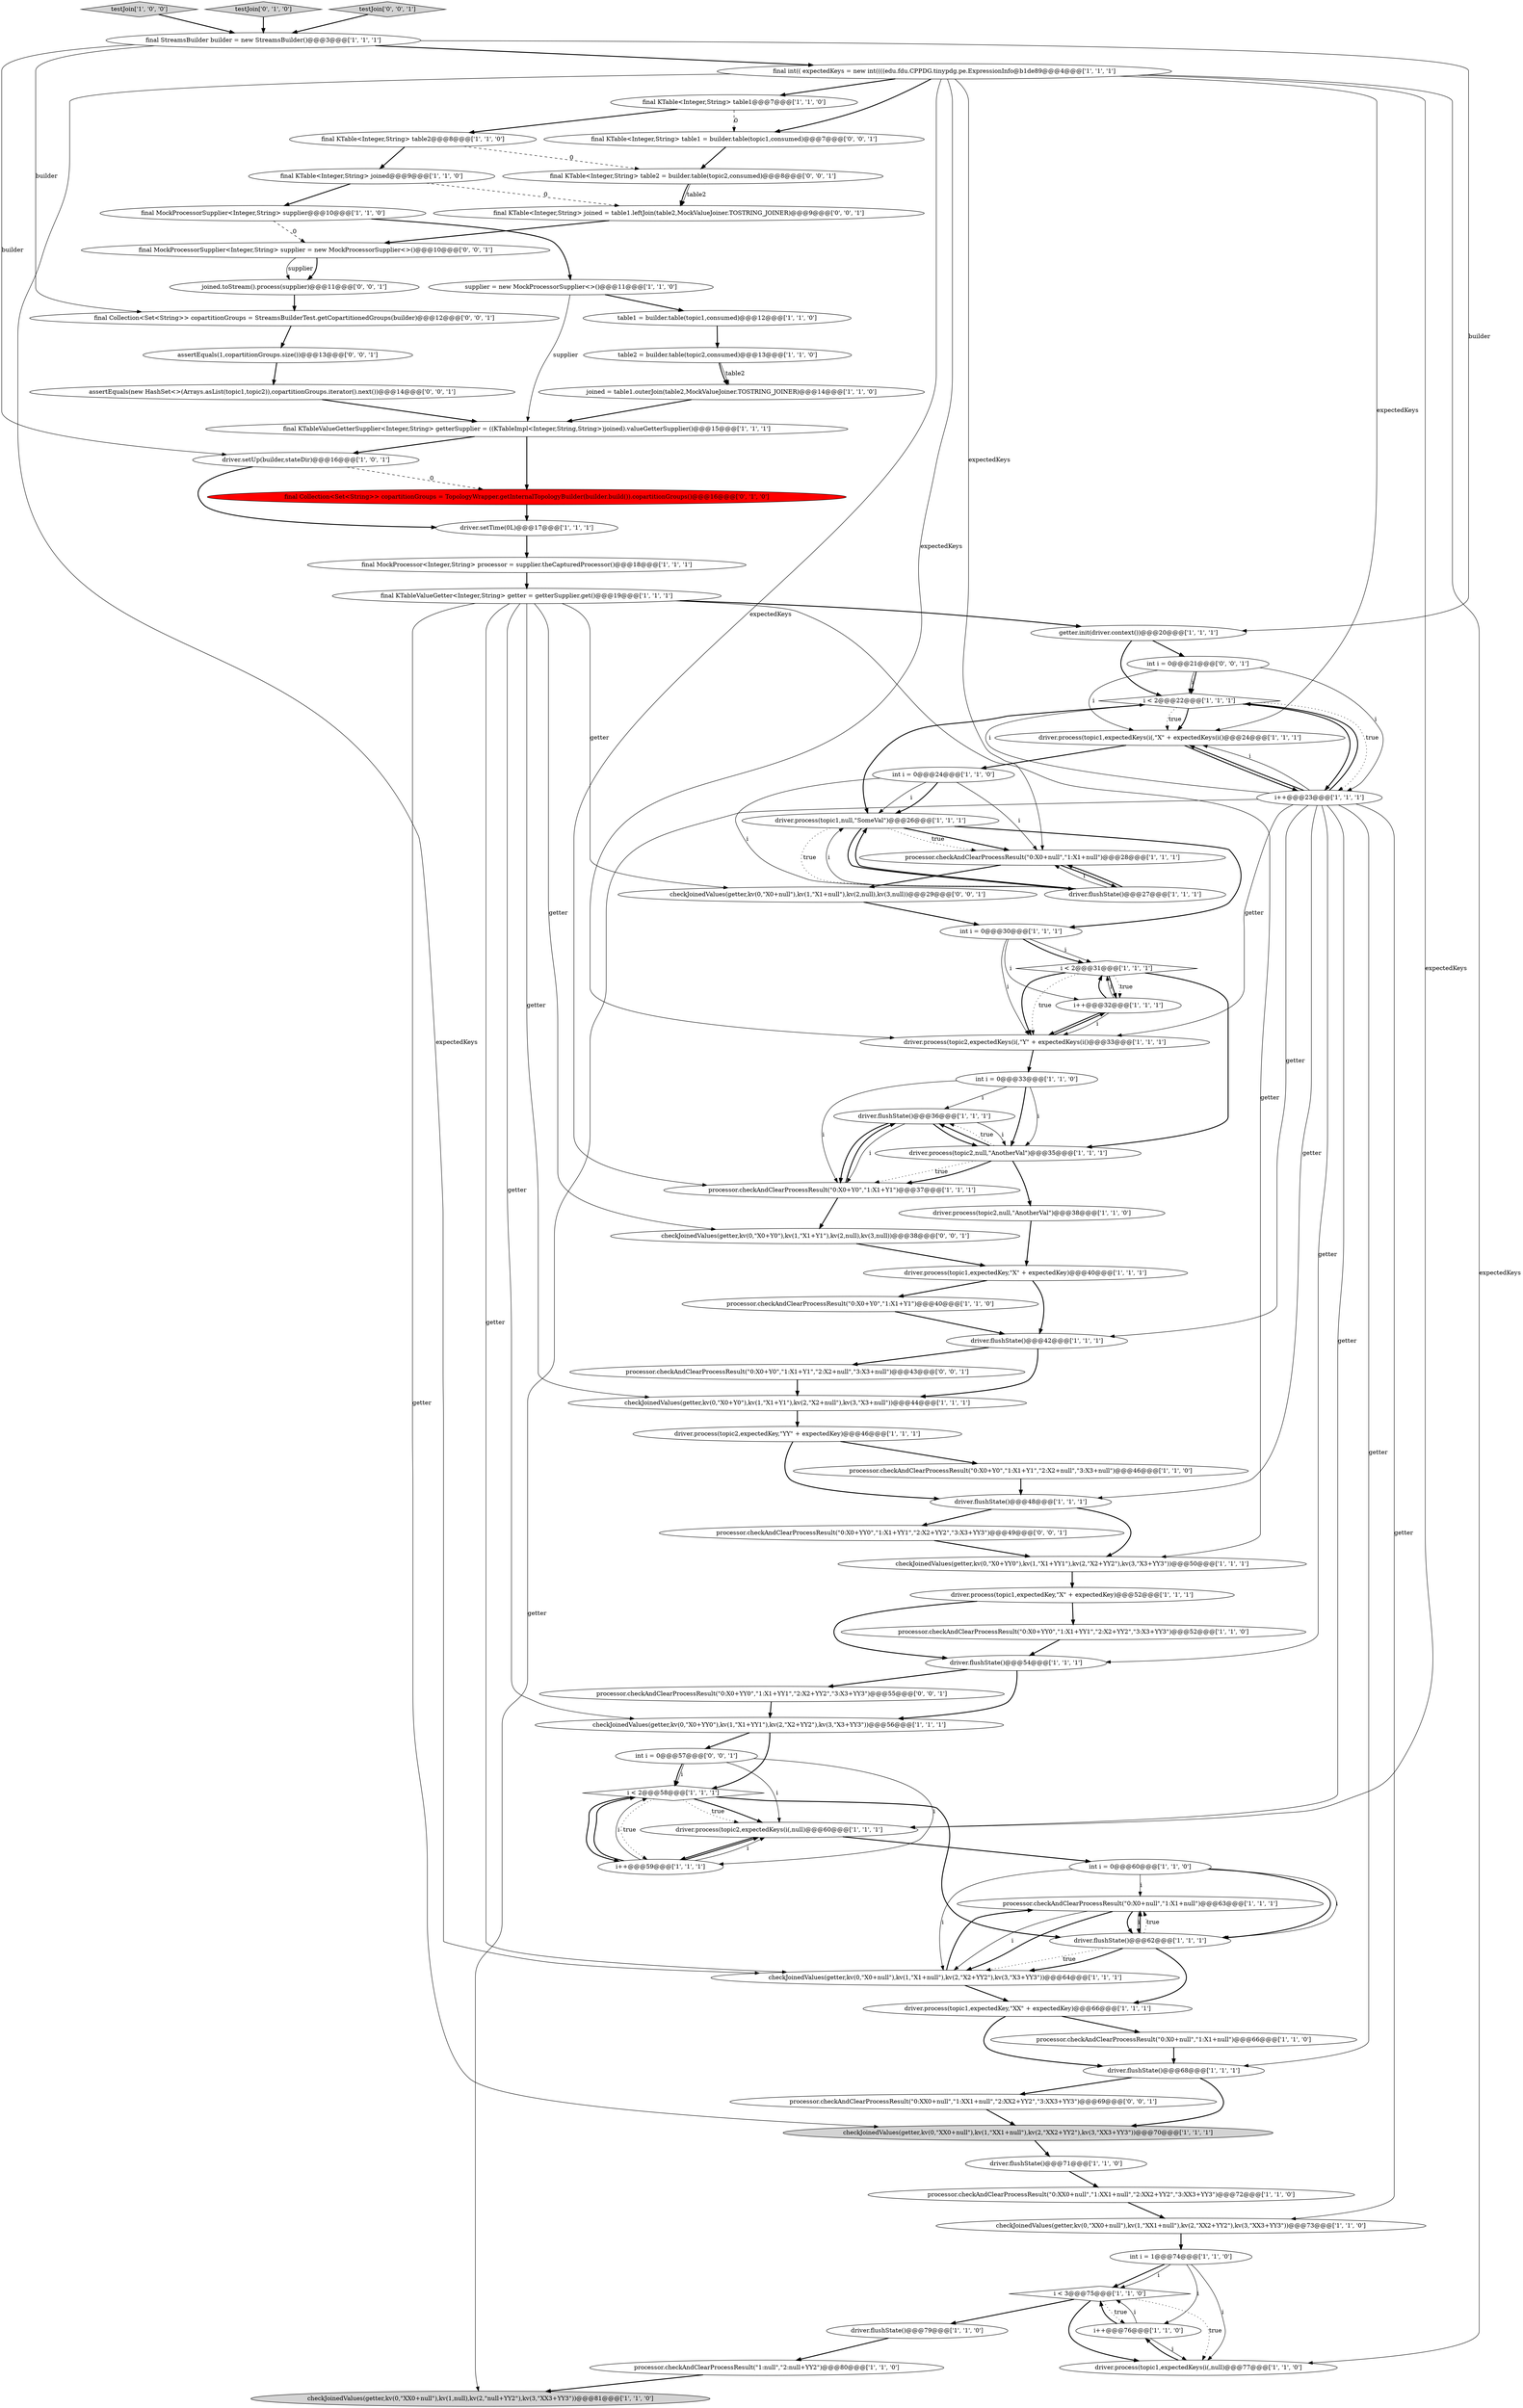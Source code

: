 digraph {
68 [style = filled, label = "int i = 0@@@21@@@['0', '0', '1']", fillcolor = white, shape = ellipse image = "AAA0AAABBB3BBB"];
38 [style = filled, label = "i < 2@@@31@@@['1', '1', '1']", fillcolor = white, shape = diamond image = "AAA0AAABBB1BBB"];
5 [style = filled, label = "driver.process(topic2,null,\"AnotherVal\")@@@38@@@['1', '1', '0']", fillcolor = white, shape = ellipse image = "AAA0AAABBB1BBB"];
16 [style = filled, label = "driver.process(topic1,expectedKey,\"XX\" + expectedKey)@@@66@@@['1', '1', '1']", fillcolor = white, shape = ellipse image = "AAA0AAABBB1BBB"];
43 [style = filled, label = "processor.checkAndClearProcessResult(\"0:X0+null\",\"1:X1+null\")@@@28@@@['1', '1', '1']", fillcolor = white, shape = ellipse image = "AAA0AAABBB1BBB"];
59 [style = filled, label = "driver.flushState()@@@79@@@['1', '1', '0']", fillcolor = white, shape = ellipse image = "AAA0AAABBB1BBB"];
44 [style = filled, label = "final KTable<Integer,String> table1@@@7@@@['1', '1', '0']", fillcolor = white, shape = ellipse image = "AAA0AAABBB1BBB"];
48 [style = filled, label = "driver.setUp(builder,stateDir)@@@16@@@['1', '0', '1']", fillcolor = white, shape = ellipse image = "AAA0AAABBB1BBB"];
4 [style = filled, label = "final KTableValueGetter<Integer,String> getter = getterSupplier.get()@@@19@@@['1', '1', '1']", fillcolor = white, shape = ellipse image = "AAA0AAABBB1BBB"];
6 [style = filled, label = "supplier = new MockProcessorSupplier<>()@@@11@@@['1', '1', '0']", fillcolor = white, shape = ellipse image = "AAA0AAABBB1BBB"];
25 [style = filled, label = "processor.checkAndClearProcessResult(\"0:X0+Y0\",\"1:X1+Y1\")@@@40@@@['1', '1', '0']", fillcolor = white, shape = ellipse image = "AAA0AAABBB1BBB"];
11 [style = filled, label = "driver.flushState()@@@48@@@['1', '1', '1']", fillcolor = white, shape = ellipse image = "AAA0AAABBB1BBB"];
32 [style = filled, label = "testJoin['1', '0', '0']", fillcolor = lightgray, shape = diamond image = "AAA0AAABBB1BBB"];
9 [style = filled, label = "driver.flushState()@@@54@@@['1', '1', '1']", fillcolor = white, shape = ellipse image = "AAA0AAABBB1BBB"];
24 [style = filled, label = "final KTable<Integer,String> joined@@@9@@@['1', '1', '0']", fillcolor = white, shape = ellipse image = "AAA0AAABBB1BBB"];
21 [style = filled, label = "processor.checkAndClearProcessResult(\"0:X0+null\",\"1:X1+null\")@@@63@@@['1', '1', '1']", fillcolor = white, shape = ellipse image = "AAA0AAABBB1BBB"];
26 [style = filled, label = "final KTableValueGetterSupplier<Integer,String> getterSupplier = ((KTableImpl<Integer,String,String>)joined).valueGetterSupplier()@@@15@@@['1', '1', '1']", fillcolor = white, shape = ellipse image = "AAA0AAABBB1BBB"];
58 [style = filled, label = "final MockProcessor<Integer,String> processor = supplier.theCapturedProcessor()@@@18@@@['1', '1', '1']", fillcolor = white, shape = ellipse image = "AAA0AAABBB1BBB"];
13 [style = filled, label = "checkJoinedValues(getter,kv(0,\"X0+YY0\"),kv(1,\"X1+YY1\"),kv(2,\"X2+YY2\"),kv(3,\"X3+YY3\"))@@@50@@@['1', '1', '1']", fillcolor = white, shape = ellipse image = "AAA0AAABBB1BBB"];
12 [style = filled, label = "table1 = builder.table(topic1,consumed)@@@12@@@['1', '1', '0']", fillcolor = white, shape = ellipse image = "AAA0AAABBB1BBB"];
65 [style = filled, label = "i < 2@@@22@@@['1', '1', '1']", fillcolor = white, shape = diamond image = "AAA0AAABBB1BBB"];
30 [style = filled, label = "checkJoinedValues(getter,kv(0,\"XX0+null\"),kv(1,\"XX1+null\"),kv(2,\"XX2+YY2\"),kv(3,\"XX3+YY3\"))@@@70@@@['1', '1', '1']", fillcolor = lightgray, shape = ellipse image = "AAA0AAABBB1BBB"];
33 [style = filled, label = "driver.flushState()@@@27@@@['1', '1', '1']", fillcolor = white, shape = ellipse image = "AAA0AAABBB1BBB"];
0 [style = filled, label = "i < 3@@@75@@@['1', '1', '0']", fillcolor = white, shape = diamond image = "AAA0AAABBB1BBB"];
19 [style = filled, label = "int i = 0@@@33@@@['1', '1', '0']", fillcolor = white, shape = ellipse image = "AAA0AAABBB1BBB"];
39 [style = filled, label = "getter.init(driver.context())@@@20@@@['1', '1', '1']", fillcolor = white, shape = ellipse image = "AAA0AAABBB1BBB"];
7 [style = filled, label = "table2 = builder.table(topic2,consumed)@@@13@@@['1', '1', '0']", fillcolor = white, shape = ellipse image = "AAA0AAABBB1BBB"];
1 [style = filled, label = "driver.setTime(0L)@@@17@@@['1', '1', '1']", fillcolor = white, shape = ellipse image = "AAA0AAABBB1BBB"];
50 [style = filled, label = "final MockProcessorSupplier<Integer,String> supplier@@@10@@@['1', '1', '0']", fillcolor = white, shape = ellipse image = "AAA0AAABBB1BBB"];
20 [style = filled, label = "int i = 1@@@74@@@['1', '1', '0']", fillcolor = white, shape = ellipse image = "AAA0AAABBB1BBB"];
73 [style = filled, label = "checkJoinedValues(getter,kv(0,\"X0+null\"),kv(1,\"X1+null\"),kv(2,null),kv(3,null))@@@29@@@['0', '0', '1']", fillcolor = white, shape = ellipse image = "AAA0AAABBB3BBB"];
84 [style = filled, label = "processor.checkAndClearProcessResult(\"0:X0+YY0\",\"1:X1+YY1\",\"2:X2+YY2\",\"3:X3+YY3\")@@@55@@@['0', '0', '1']", fillcolor = white, shape = ellipse image = "AAA0AAABBB3BBB"];
46 [style = filled, label = "driver.process(topic1,null,\"SomeVal\")@@@26@@@['1', '1', '1']", fillcolor = white, shape = ellipse image = "AAA0AAABBB1BBB"];
3 [style = filled, label = "checkJoinedValues(getter,kv(0,\"XX0+null\"),kv(1,\"XX1+null\"),kv(2,\"XX2+YY2\"),kv(3,\"XX3+YY3\"))@@@73@@@['1', '1', '0']", fillcolor = white, shape = ellipse image = "AAA0AAABBB1BBB"];
63 [style = filled, label = "driver.flushState()@@@36@@@['1', '1', '1']", fillcolor = white, shape = ellipse image = "AAA0AAABBB1BBB"];
79 [style = filled, label = "assertEquals(new HashSet<>(Arrays.asList(topic1,topic2)),copartitionGroups.iterator().next())@@@14@@@['0', '0', '1']", fillcolor = white, shape = ellipse image = "AAA0AAABBB3BBB"];
34 [style = filled, label = "driver.process(topic2,expectedKey,\"YY\" + expectedKey)@@@46@@@['1', '1', '1']", fillcolor = white, shape = ellipse image = "AAA0AAABBB1BBB"];
74 [style = filled, label = "final KTable<Integer,String> joined = table1.leftJoin(table2,MockValueJoiner.TOSTRING_JOINER)@@@9@@@['0', '0', '1']", fillcolor = white, shape = ellipse image = "AAA0AAABBB3BBB"];
31 [style = filled, label = "driver.process(topic2,expectedKeys(i(,null)@@@60@@@['1', '1', '1']", fillcolor = white, shape = ellipse image = "AAA0AAABBB1BBB"];
67 [style = filled, label = "testJoin['0', '1', '0']", fillcolor = lightgray, shape = diamond image = "AAA0AAABBB2BBB"];
45 [style = filled, label = "i++@@@32@@@['1', '1', '1']", fillcolor = white, shape = ellipse image = "AAA0AAABBB1BBB"];
17 [style = filled, label = "driver.process(topic1,expectedKey,\"X\" + expectedKey)@@@52@@@['1', '1', '1']", fillcolor = white, shape = ellipse image = "AAA0AAABBB1BBB"];
76 [style = filled, label = "processor.checkAndClearProcessResult(\"0:X0+YY0\",\"1:X1+YY1\",\"2:X2+YY2\",\"3:X3+YY3\")@@@49@@@['0', '0', '1']", fillcolor = white, shape = ellipse image = "AAA0AAABBB3BBB"];
71 [style = filled, label = "checkJoinedValues(getter,kv(0,\"X0+Y0\"),kv(1,\"X1+Y1\"),kv(2,null),kv(3,null))@@@38@@@['0', '0', '1']", fillcolor = white, shape = ellipse image = "AAA0AAABBB3BBB"];
27 [style = filled, label = "driver.process(topic1,expectedKey,\"X\" + expectedKey)@@@40@@@['1', '1', '1']", fillcolor = white, shape = ellipse image = "AAA0AAABBB1BBB"];
66 [style = filled, label = "final Collection<Set<String>> copartitionGroups = TopologyWrapper.getInternalTopologyBuilder(builder.build()).copartitionGroups()@@@16@@@['0', '1', '0']", fillcolor = red, shape = ellipse image = "AAA1AAABBB2BBB"];
10 [style = filled, label = "driver.flushState()@@@62@@@['1', '1', '1']", fillcolor = white, shape = ellipse image = "AAA0AAABBB1BBB"];
54 [style = filled, label = "driver.process(topic1,expectedKeys(i(,\"X\" + expectedKeys(i()@@@24@@@['1', '1', '1']", fillcolor = white, shape = ellipse image = "AAA0AAABBB1BBB"];
18 [style = filled, label = "final StreamsBuilder builder = new StreamsBuilder()@@@3@@@['1', '1', '1']", fillcolor = white, shape = ellipse image = "AAA0AAABBB1BBB"];
41 [style = filled, label = "final KTable<Integer,String> table2@@@8@@@['1', '1', '0']", fillcolor = white, shape = ellipse image = "AAA0AAABBB1BBB"];
55 [style = filled, label = "i++@@@23@@@['1', '1', '1']", fillcolor = white, shape = ellipse image = "AAA0AAABBB1BBB"];
82 [style = filled, label = "final Collection<Set<String>> copartitionGroups = StreamsBuilderTest.getCopartitionedGroups(builder)@@@12@@@['0', '0', '1']", fillcolor = white, shape = ellipse image = "AAA0AAABBB3BBB"];
52 [style = filled, label = "processor.checkAndClearProcessResult(\"0:XX0+null\",\"1:XX1+null\",\"2:XX2+YY2\",\"3:XX3+YY3\")@@@72@@@['1', '1', '0']", fillcolor = white, shape = ellipse image = "AAA0AAABBB1BBB"];
56 [style = filled, label = "i++@@@59@@@['1', '1', '1']", fillcolor = white, shape = ellipse image = "AAA0AAABBB1BBB"];
81 [style = filled, label = "processor.checkAndClearProcessResult(\"0:XX0+null\",\"1:XX1+null\",\"2:XX2+YY2\",\"3:XX3+YY3\")@@@69@@@['0', '0', '1']", fillcolor = white, shape = ellipse image = "AAA0AAABBB3BBB"];
80 [style = filled, label = "processor.checkAndClearProcessResult(\"0:X0+Y0\",\"1:X1+Y1\",\"2:X2+null\",\"3:X3+null\")@@@43@@@['0', '0', '1']", fillcolor = white, shape = ellipse image = "AAA0AAABBB3BBB"];
35 [style = filled, label = "final int(( expectedKeys = new int((((edu.fdu.CPPDG.tinypdg.pe.ExpressionInfo@b1de89@@@4@@@['1', '1', '1']", fillcolor = white, shape = ellipse image = "AAA0AAABBB1BBB"];
47 [style = filled, label = "checkJoinedValues(getter,kv(0,\"X0+null\"),kv(1,\"X1+null\"),kv(2,\"X2+YY2\"),kv(3,\"X3+YY3\"))@@@64@@@['1', '1', '1']", fillcolor = white, shape = ellipse image = "AAA0AAABBB1BBB"];
69 [style = filled, label = "joined.toStream().process(supplier)@@@11@@@['0', '0', '1']", fillcolor = white, shape = ellipse image = "AAA0AAABBB3BBB"];
40 [style = filled, label = "i < 2@@@58@@@['1', '1', '1']", fillcolor = white, shape = diamond image = "AAA0AAABBB1BBB"];
78 [style = filled, label = "int i = 0@@@57@@@['0', '0', '1']", fillcolor = white, shape = ellipse image = "AAA0AAABBB3BBB"];
28 [style = filled, label = "joined = table1.outerJoin(table2,MockValueJoiner.TOSTRING_JOINER)@@@14@@@['1', '1', '0']", fillcolor = white, shape = ellipse image = "AAA0AAABBB1BBB"];
22 [style = filled, label = "i++@@@76@@@['1', '1', '0']", fillcolor = white, shape = ellipse image = "AAA0AAABBB1BBB"];
72 [style = filled, label = "final KTable<Integer,String> table2 = builder.table(topic2,consumed)@@@8@@@['0', '0', '1']", fillcolor = white, shape = ellipse image = "AAA0AAABBB3BBB"];
36 [style = filled, label = "driver.process(topic1,expectedKeys(i(,null)@@@77@@@['1', '1', '0']", fillcolor = white, shape = ellipse image = "AAA0AAABBB1BBB"];
15 [style = filled, label = "checkJoinedValues(getter,kv(0,\"X0+YY0\"),kv(1,\"X1+YY1\"),kv(2,\"X2+YY2\"),kv(3,\"X3+YY3\"))@@@56@@@['1', '1', '1']", fillcolor = white, shape = ellipse image = "AAA0AAABBB1BBB"];
60 [style = filled, label = "processor.checkAndClearProcessResult(\"0:X0+Y0\",\"1:X1+Y1\",\"2:X2+null\",\"3:X3+null\")@@@46@@@['1', '1', '0']", fillcolor = white, shape = ellipse image = "AAA0AAABBB1BBB"];
57 [style = filled, label = "driver.flushState()@@@42@@@['1', '1', '1']", fillcolor = white, shape = ellipse image = "AAA0AAABBB1BBB"];
70 [style = filled, label = "assertEquals(1,copartitionGroups.size())@@@13@@@['0', '0', '1']", fillcolor = white, shape = ellipse image = "AAA0AAABBB3BBB"];
37 [style = filled, label = "int i = 0@@@60@@@['1', '1', '0']", fillcolor = white, shape = ellipse image = "AAA0AAABBB1BBB"];
77 [style = filled, label = "testJoin['0', '0', '1']", fillcolor = lightgray, shape = diamond image = "AAA0AAABBB3BBB"];
23 [style = filled, label = "driver.flushState()@@@68@@@['1', '1', '1']", fillcolor = white, shape = ellipse image = "AAA0AAABBB1BBB"];
61 [style = filled, label = "driver.flushState()@@@71@@@['1', '1', '0']", fillcolor = white, shape = ellipse image = "AAA0AAABBB1BBB"];
62 [style = filled, label = "processor.checkAndClearProcessResult(\"0:X0+Y0\",\"1:X1+Y1\")@@@37@@@['1', '1', '1']", fillcolor = white, shape = ellipse image = "AAA0AAABBB1BBB"];
8 [style = filled, label = "int i = 0@@@24@@@['1', '1', '0']", fillcolor = white, shape = ellipse image = "AAA0AAABBB1BBB"];
14 [style = filled, label = "checkJoinedValues(getter,kv(0,\"X0+Y0\"),kv(1,\"X1+Y1\"),kv(2,\"X2+null\"),kv(3,\"X3+null\"))@@@44@@@['1', '1', '1']", fillcolor = white, shape = ellipse image = "AAA0AAABBB1BBB"];
64 [style = filled, label = "processor.checkAndClearProcessResult(\"0:X0+null\",\"1:X1+null\")@@@66@@@['1', '1', '0']", fillcolor = white, shape = ellipse image = "AAA0AAABBB1BBB"];
49 [style = filled, label = "processor.checkAndClearProcessResult(\"1:null\",\"2:null+YY2\")@@@80@@@['1', '1', '0']", fillcolor = white, shape = ellipse image = "AAA0AAABBB1BBB"];
42 [style = filled, label = "driver.process(topic2,expectedKeys(i(,\"Y\" + expectedKeys(i()@@@33@@@['1', '1', '1']", fillcolor = white, shape = ellipse image = "AAA0AAABBB1BBB"];
75 [style = filled, label = "final MockProcessorSupplier<Integer,String> supplier = new MockProcessorSupplier<>()@@@10@@@['0', '0', '1']", fillcolor = white, shape = ellipse image = "AAA0AAABBB3BBB"];
29 [style = filled, label = "checkJoinedValues(getter,kv(0,\"XX0+null\"),kv(1,null),kv(2,\"null+YY2\"),kv(3,\"XX3+YY3\"))@@@81@@@['1', '1', '0']", fillcolor = lightgray, shape = ellipse image = "AAA0AAABBB1BBB"];
83 [style = filled, label = "final KTable<Integer,String> table1 = builder.table(topic1,consumed)@@@7@@@['0', '0', '1']", fillcolor = white, shape = ellipse image = "AAA0AAABBB3BBB"];
53 [style = filled, label = "driver.process(topic2,null,\"AnotherVal\")@@@35@@@['1', '1', '1']", fillcolor = white, shape = ellipse image = "AAA0AAABBB1BBB"];
2 [style = filled, label = "int i = 0@@@30@@@['1', '1', '1']", fillcolor = white, shape = ellipse image = "AAA0AAABBB1BBB"];
51 [style = filled, label = "processor.checkAndClearProcessResult(\"0:X0+YY0\",\"1:X1+YY1\",\"2:X2+YY2\",\"3:X3+YY3\")@@@52@@@['1', '1', '0']", fillcolor = white, shape = ellipse image = "AAA0AAABBB1BBB"];
54->55 [style = bold, label=""];
31->37 [style = bold, label=""];
21->10 [style = bold, label=""];
37->47 [style = solid, label="i"];
59->49 [style = bold, label=""];
31->56 [style = bold, label=""];
65->54 [style = bold, label=""];
42->45 [style = bold, label=""];
78->31 [style = solid, label="i"];
41->72 [style = dashed, label="0"];
46->2 [style = bold, label=""];
17->9 [style = bold, label=""];
20->0 [style = bold, label=""];
53->63 [style = bold, label=""];
45->42 [style = solid, label="i"];
57->14 [style = bold, label=""];
40->31 [style = dotted, label="true"];
16->64 [style = bold, label=""];
6->26 [style = solid, label="supplier"];
22->36 [style = solid, label="i"];
50->75 [style = dashed, label="0"];
33->43 [style = solid, label="i"];
38->42 [style = bold, label=""];
35->31 [style = solid, label="expectedKeys"];
22->0 [style = solid, label="i"];
12->7 [style = bold, label=""];
69->82 [style = bold, label=""];
57->80 [style = bold, label=""];
13->17 [style = bold, label=""];
18->39 [style = solid, label="builder"];
72->74 [style = solid, label="table2"];
22->0 [style = bold, label=""];
10->47 [style = dotted, label="true"];
33->46 [style = bold, label=""];
70->79 [style = bold, label=""];
20->36 [style = solid, label="i"];
11->13 [style = bold, label=""];
45->38 [style = bold, label=""];
19->53 [style = solid, label="i"];
45->42 [style = bold, label=""];
18->35 [style = bold, label=""];
35->47 [style = solid, label="expectedKeys"];
35->43 [style = solid, label="expectedKeys"];
68->65 [style = solid, label="i"];
40->31 [style = bold, label=""];
32->18 [style = bold, label=""];
55->65 [style = solid, label="i"];
40->56 [style = dotted, label="true"];
48->1 [style = bold, label=""];
27->25 [style = bold, label=""];
26->66 [style = bold, label=""];
24->74 [style = dashed, label="0"];
42->19 [style = bold, label=""];
25->57 [style = bold, label=""];
23->30 [style = bold, label=""];
67->18 [style = bold, label=""];
35->44 [style = bold, label=""];
63->53 [style = solid, label="i"];
8->46 [style = solid, label="i"];
73->2 [style = bold, label=""];
61->52 [style = bold, label=""];
35->36 [style = solid, label="expectedKeys"];
38->53 [style = bold, label=""];
18->48 [style = solid, label="builder"];
38->45 [style = bold, label=""];
75->69 [style = bold, label=""];
55->29 [style = solid, label="getter"];
10->21 [style = bold, label=""];
63->62 [style = solid, label="i"];
46->33 [style = dotted, label="true"];
78->40 [style = bold, label=""];
4->13 [style = solid, label="getter"];
75->69 [style = solid, label="supplier"];
4->71 [style = solid, label="getter"];
43->73 [style = bold, label=""];
77->18 [style = bold, label=""];
0->36 [style = bold, label=""];
17->51 [style = bold, label=""];
15->78 [style = bold, label=""];
23->81 [style = bold, label=""];
76->13 [style = bold, label=""];
33->46 [style = solid, label="i"];
37->21 [style = solid, label="i"];
55->65 [style = bold, label=""];
1->58 [style = bold, label=""];
79->26 [style = bold, label=""];
63->62 [style = bold, label=""];
11->76 [style = bold, label=""];
19->62 [style = solid, label="i"];
46->33 [style = bold, label=""];
4->14 [style = solid, label="getter"];
44->41 [style = bold, label=""];
4->47 [style = solid, label="getter"];
43->33 [style = bold, label=""];
65->55 [style = bold, label=""];
21->10 [style = solid, label="i"];
55->23 [style = solid, label="getter"];
63->53 [style = bold, label=""];
2->45 [style = solid, label="i"];
26->48 [style = bold, label=""];
56->40 [style = bold, label=""];
65->46 [style = bold, label=""];
47->16 [style = bold, label=""];
4->73 [style = solid, label="getter"];
38->42 [style = dotted, label="true"];
46->43 [style = bold, label=""];
74->75 [style = bold, label=""];
55->3 [style = solid, label="getter"];
35->83 [style = bold, label=""];
21->47 [style = bold, label=""];
53->62 [style = dotted, label="true"];
56->31 [style = bold, label=""];
40->56 [style = bold, label=""];
37->10 [style = bold, label=""];
4->39 [style = bold, label=""];
78->56 [style = solid, label="i"];
51->9 [style = bold, label=""];
68->65 [style = bold, label=""];
28->26 [style = bold, label=""];
8->33 [style = solid, label="i"];
16->23 [style = bold, label=""];
9->84 [style = bold, label=""];
66->1 [style = bold, label=""];
53->63 [style = dotted, label="true"];
35->62 [style = solid, label="expectedKeys"];
53->62 [style = bold, label=""];
55->42 [style = solid, label="getter"];
54->8 [style = bold, label=""];
19->53 [style = bold, label=""];
7->28 [style = bold, label=""];
10->16 [style = bold, label=""];
19->63 [style = solid, label="i"];
33->43 [style = bold, label=""];
35->54 [style = solid, label="expectedKeys"];
20->0 [style = solid, label="i"];
18->82 [style = solid, label="builder"];
56->31 [style = solid, label="i"];
82->70 [style = bold, label=""];
4->15 [style = solid, label="getter"];
15->40 [style = bold, label=""];
55->31 [style = solid, label="getter"];
2->42 [style = solid, label="i"];
58->4 [style = bold, label=""];
38->45 [style = dotted, label="true"];
47->21 [style = bold, label=""];
39->68 [style = bold, label=""];
37->10 [style = solid, label="i"];
2->38 [style = solid, label="i"];
78->40 [style = solid, label="i"];
44->83 [style = dashed, label="0"];
7->28 [style = solid, label="table2"];
24->50 [style = bold, label=""];
0->59 [style = bold, label=""];
49->29 [style = bold, label=""];
4->30 [style = solid, label="getter"];
6->12 [style = bold, label=""];
40->10 [style = bold, label=""];
55->54 [style = solid, label="i"];
50->6 [style = bold, label=""];
72->74 [style = bold, label=""];
80->14 [style = bold, label=""];
41->24 [style = bold, label=""];
30->61 [style = bold, label=""];
53->5 [style = bold, label=""];
20->22 [style = solid, label="i"];
56->40 [style = solid, label="i"];
68->54 [style = solid, label="i"];
62->63 [style = bold, label=""];
14->34 [style = bold, label=""];
21->47 [style = solid, label="i"];
65->55 [style = dotted, label="true"];
39->65 [style = bold, label=""];
84->15 [style = bold, label=""];
34->11 [style = bold, label=""];
8->43 [style = solid, label="i"];
0->36 [style = dotted, label="true"];
0->22 [style = dotted, label="true"];
64->23 [style = bold, label=""];
2->38 [style = bold, label=""];
35->42 [style = solid, label="expectedKeys"];
55->57 [style = solid, label="getter"];
55->11 [style = solid, label="getter"];
8->46 [style = bold, label=""];
34->60 [style = bold, label=""];
3->20 [style = bold, label=""];
68->55 [style = solid, label="i"];
62->71 [style = bold, label=""];
45->38 [style = solid, label="i"];
27->57 [style = bold, label=""];
9->15 [style = bold, label=""];
71->27 [style = bold, label=""];
10->47 [style = bold, label=""];
60->11 [style = bold, label=""];
52->3 [style = bold, label=""];
48->66 [style = dashed, label="0"];
5->27 [style = bold, label=""];
55->54 [style = bold, label=""];
10->21 [style = dotted, label="true"];
81->30 [style = bold, label=""];
55->9 [style = solid, label="getter"];
83->72 [style = bold, label=""];
65->54 [style = dotted, label="true"];
46->43 [style = dotted, label="true"];
36->22 [style = bold, label=""];
}
